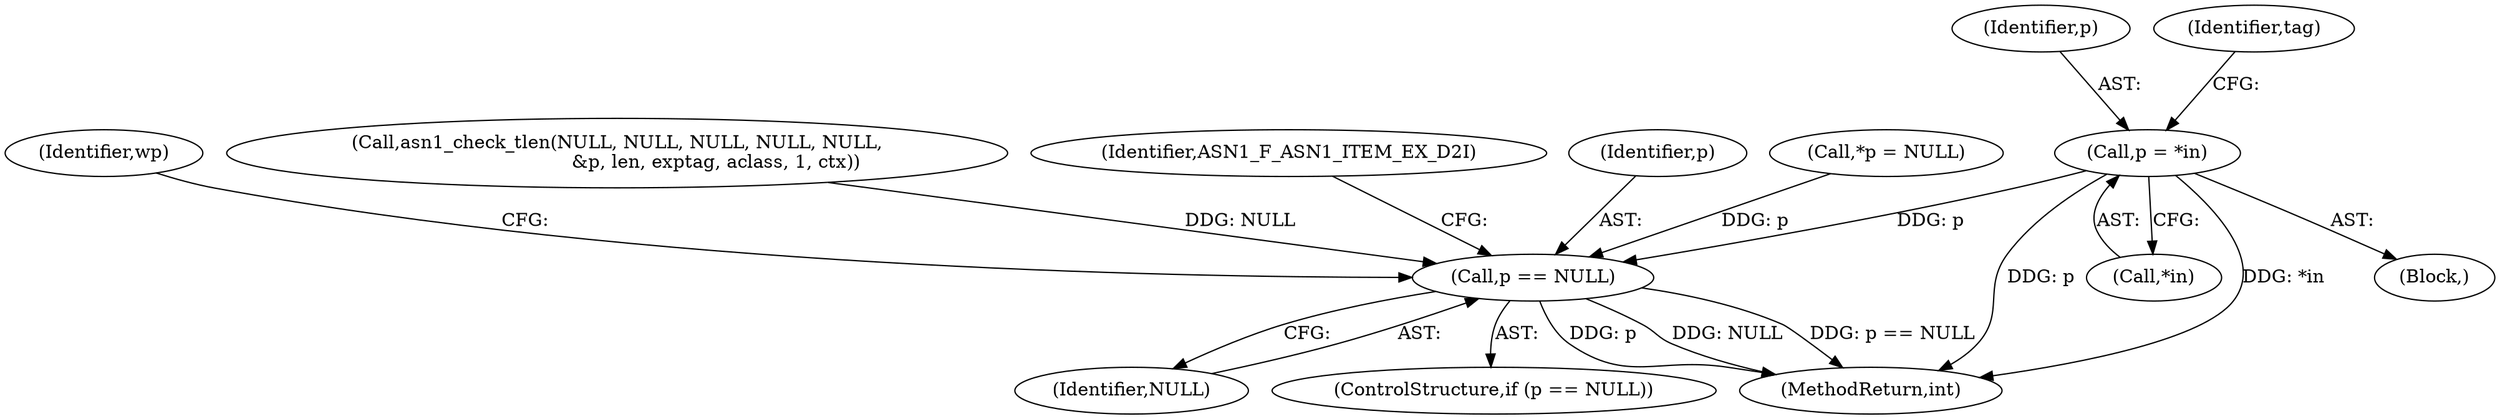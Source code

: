 digraph "0_openssl_cc598f321fbac9c04da5766243ed55d55948637d@pointer" {
"1000352" [label="(Call,p = *in)"];
"1000418" [label="(Call,p == NULL)"];
"1000353" [label="(Identifier,p)"];
"1000428" [label="(Identifier,wp)"];
"1001034" [label="(MethodReturn,int)"];
"1000372" [label="(Call,asn1_check_tlen(NULL, NULL, NULL, NULL, NULL,\n                                  &p, len, exptag, aclass, 1, ctx))"];
"1000350" [label="(Block,)"];
"1000423" [label="(Identifier,ASN1_F_ASN1_ITEM_EX_D2I)"];
"1000419" [label="(Identifier,p)"];
"1000352" [label="(Call,p = *in)"];
"1000418" [label="(Call,p == NULL)"];
"1000358" [label="(Identifier,tag)"];
"1000354" [label="(Call,*in)"];
"1000420" [label="(Identifier,NULL)"];
"1000417" [label="(ControlStructure,if (p == NULL))"];
"1000160" [label="(Call,*p = NULL)"];
"1000352" -> "1000350"  [label="AST: "];
"1000352" -> "1000354"  [label="CFG: "];
"1000353" -> "1000352"  [label="AST: "];
"1000354" -> "1000352"  [label="AST: "];
"1000358" -> "1000352"  [label="CFG: "];
"1000352" -> "1001034"  [label="DDG: p"];
"1000352" -> "1001034"  [label="DDG: *in"];
"1000352" -> "1000418"  [label="DDG: p"];
"1000418" -> "1000417"  [label="AST: "];
"1000418" -> "1000420"  [label="CFG: "];
"1000419" -> "1000418"  [label="AST: "];
"1000420" -> "1000418"  [label="AST: "];
"1000423" -> "1000418"  [label="CFG: "];
"1000428" -> "1000418"  [label="CFG: "];
"1000418" -> "1001034"  [label="DDG: NULL"];
"1000418" -> "1001034"  [label="DDG: p == NULL"];
"1000418" -> "1001034"  [label="DDG: p"];
"1000160" -> "1000418"  [label="DDG: p"];
"1000372" -> "1000418"  [label="DDG: NULL"];
}
